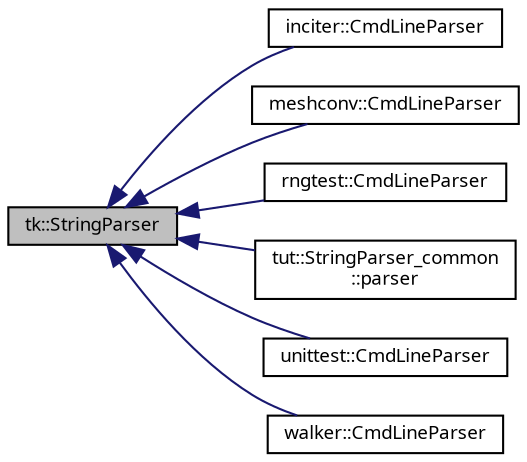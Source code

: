 digraph "tk::StringParser"
{
 // INTERACTIVE_SVG=YES
  bgcolor="transparent";
  edge [fontname="sans-serif",fontsize="9",labelfontname="sans-serif",labelfontsize="9"];
  node [fontname="sans-serif",fontsize="9",shape=record];
  rankdir="LR";
  Node1 [label="tk::StringParser",height=0.2,width=0.4,color="black", fillcolor="grey75", style="filled", fontcolor="black"];
  Node1 -> Node2 [dir="back",color="midnightblue",fontsize="9",style="solid",fontname="sans-serif"];
  Node2 [label="inciter::CmdLineParser",height=0.2,width=0.4,color="black",URL="$classinciter_1_1_cmd_line_parser.html",tooltip="Command-line parser for Inciter. "];
  Node1 -> Node3 [dir="back",color="midnightblue",fontsize="9",style="solid",fontname="sans-serif"];
  Node3 [label="meshconv::CmdLineParser",height=0.2,width=0.4,color="black",URL="$classmeshconv_1_1_cmd_line_parser.html",tooltip="Command-line parser for MeshConv. "];
  Node1 -> Node4 [dir="back",color="midnightblue",fontsize="9",style="solid",fontname="sans-serif"];
  Node4 [label="rngtest::CmdLineParser",height=0.2,width=0.4,color="black",URL="$classrngtest_1_1_cmd_line_parser.html",tooltip="Command-line parser for RNGTest. "];
  Node1 -> Node5 [dir="back",color="midnightblue",fontsize="9",style="solid",fontname="sans-serif"];
  Node5 [label="tut::StringParser_common\l::parser",height=0.2,width=0.4,color="black",URL="$structtut_1_1_string_parser__common_1_1parser.html"];
  Node1 -> Node6 [dir="back",color="midnightblue",fontsize="9",style="solid",fontname="sans-serif"];
  Node6 [label="unittest::CmdLineParser",height=0.2,width=0.4,color="black",URL="$classunittest_1_1_cmd_line_parser.html",tooltip="Command-line parser for UnitTest. "];
  Node1 -> Node7 [dir="back",color="midnightblue",fontsize="9",style="solid",fontname="sans-serif"];
  Node7 [label="walker::CmdLineParser",height=0.2,width=0.4,color="black",URL="$classwalker_1_1_cmd_line_parser.html",tooltip="CmdLineParser : StringParser. "];
}
